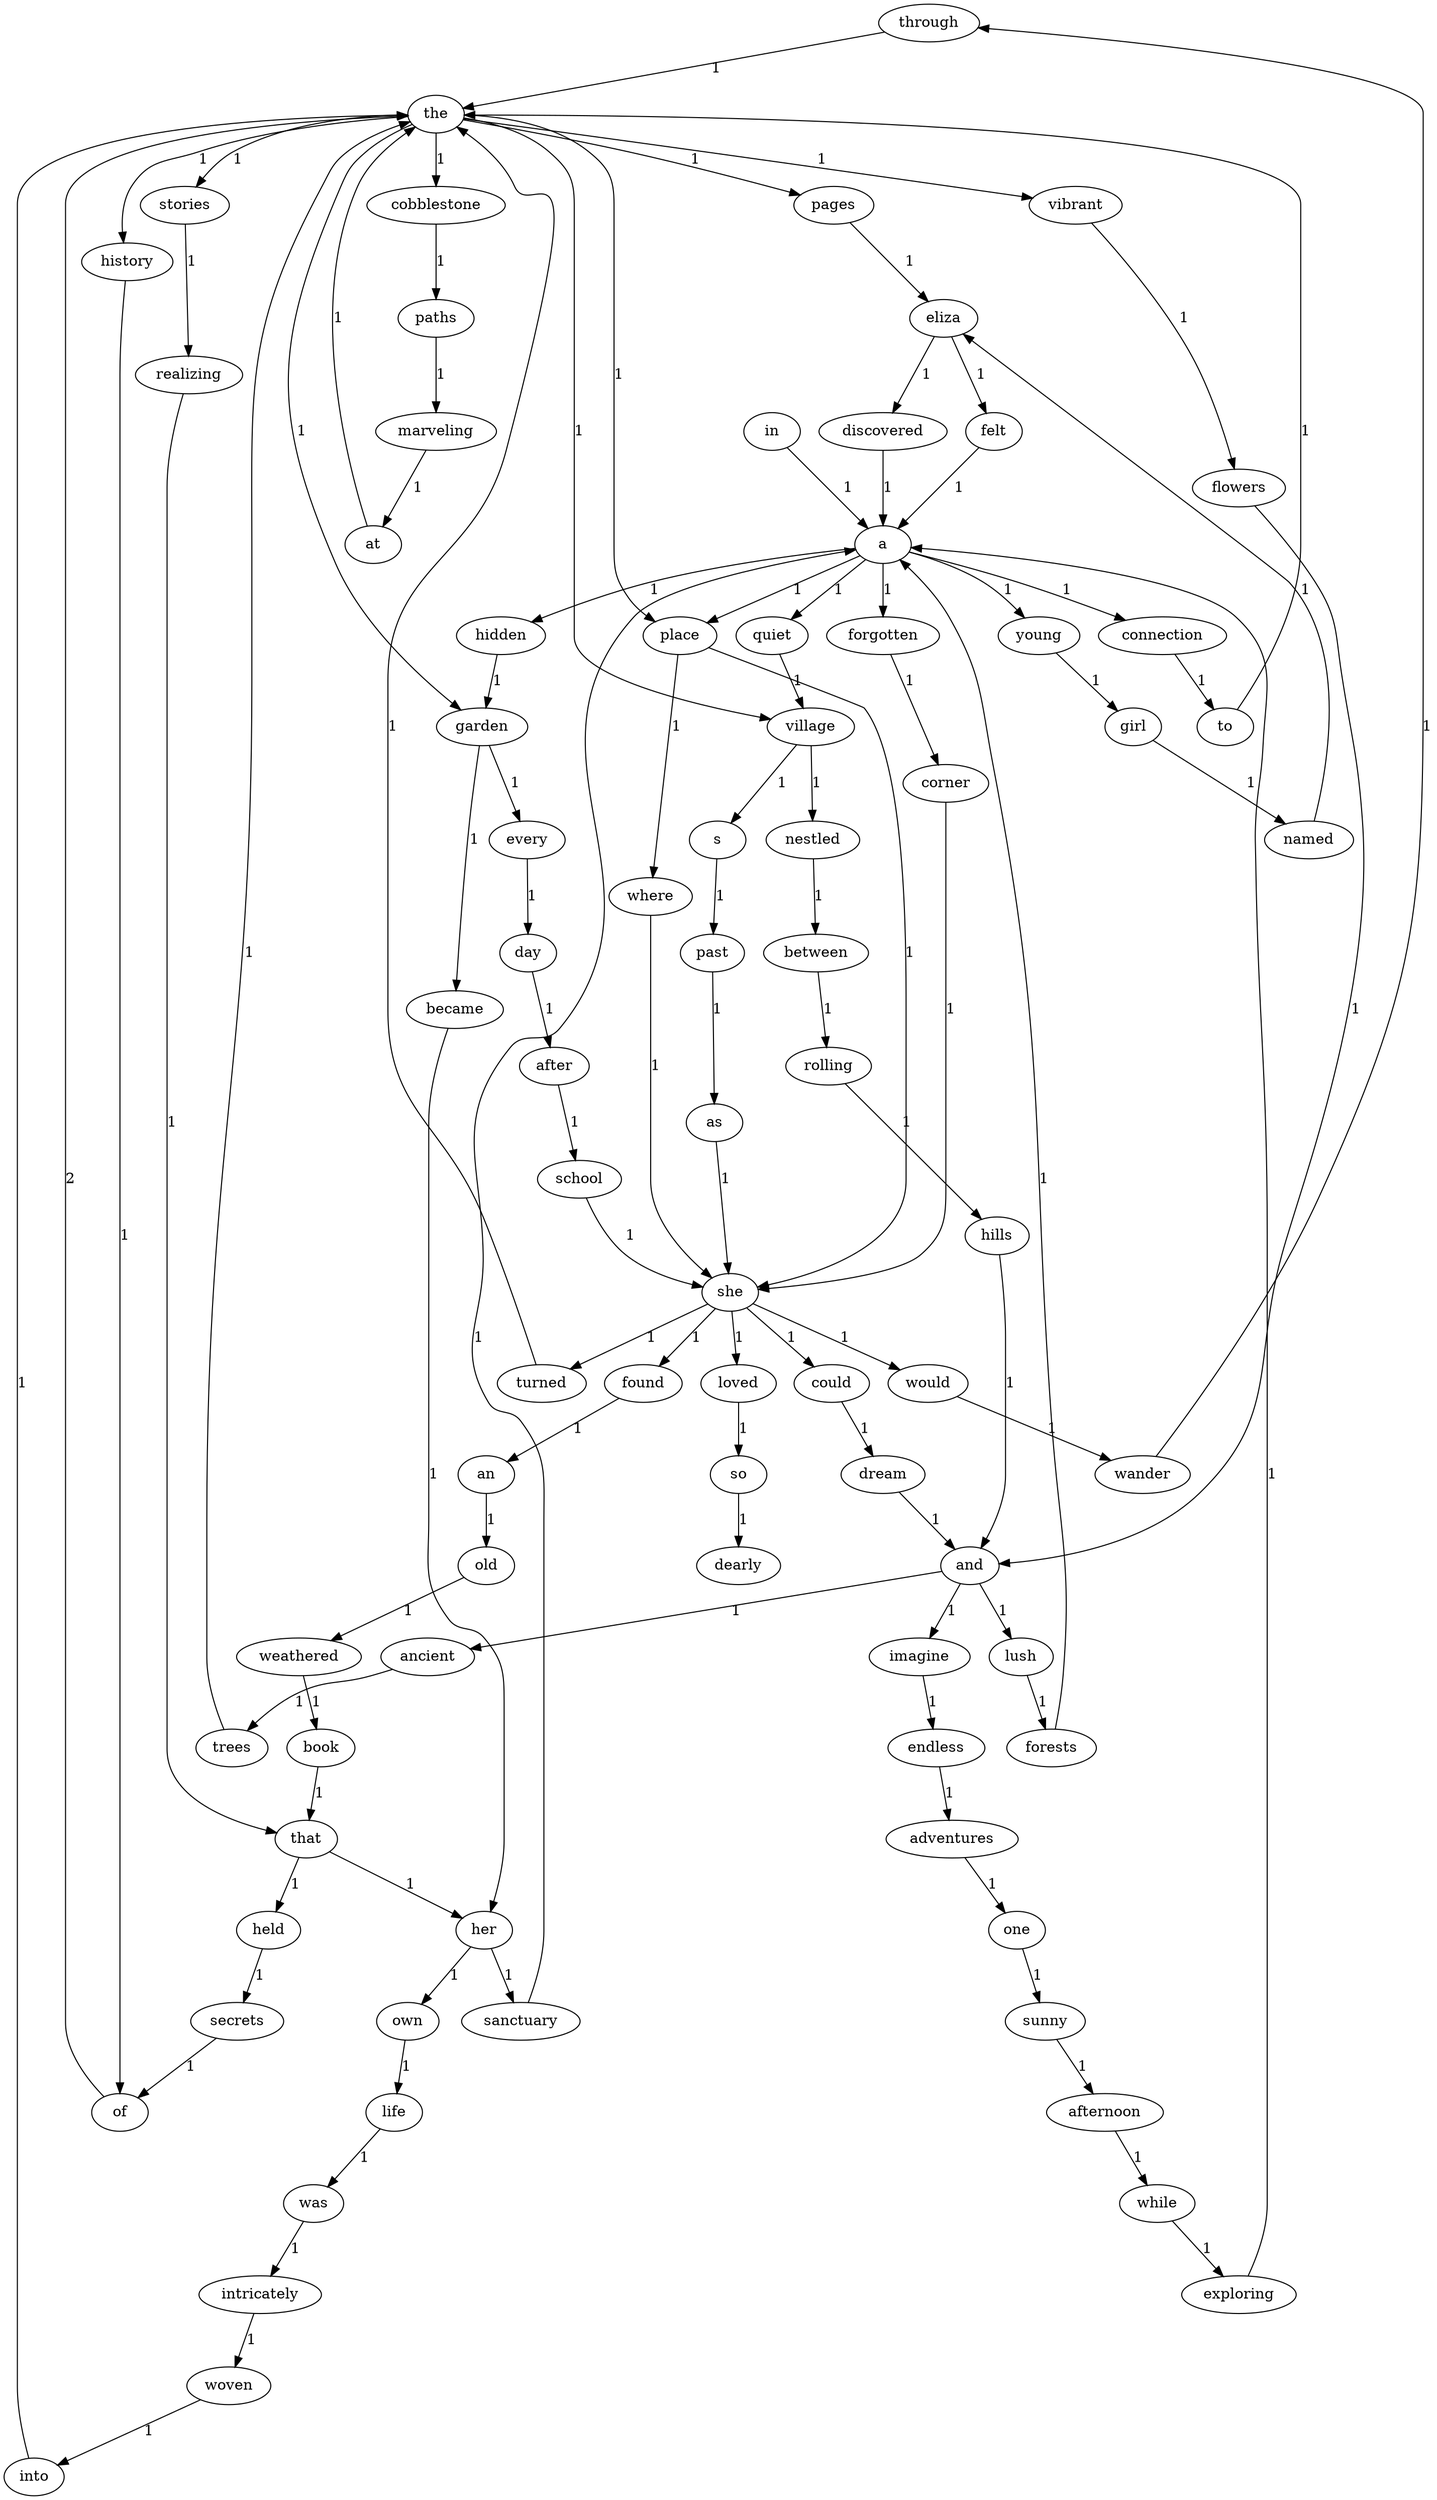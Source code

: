 digraph G {
    "through" -> "the" [label="1"];
    "named" -> "eliza" [label="1"];
    "held" -> "secrets" [label="1"];
    "woven" -> "into" [label="1"];
    "own" -> "life" [label="1"];
    "eliza" -> "discovered" [label="1"];
    "eliza" -> "felt" [label="1"];
    "while" -> "exploring" [label="1"];
    "trees" -> "the" [label="1"];
    "intricately" -> "woven" [label="1"];
    "that" -> "her" [label="1"];
    "that" -> "held" [label="1"];
    "pages" -> "eliza" [label="1"];
    "would" -> "wander" [label="1"];
    "her" -> "sanctuary" [label="1"];
    "her" -> "own" [label="1"];
    "corner" -> "she" [label="1"];
    "loved" -> "so" [label="1"];
    "school" -> "she" [label="1"];
    "forgotten" -> "corner" [label="1"];
    "marveling" -> "at" [label="1"];
    "connection" -> "to" [label="1"];
    "sunny" -> "afternoon" [label="1"];
    "day" -> "after" [label="1"];
    "between" -> "rolling" [label="1"];
    "adventures" -> "one" [label="1"];
    "vibrant" -> "flowers" [label="1"];
    "flowers" -> "and" [label="1"];
    "sanctuary" -> "a" [label="1"];
    "imagine" -> "endless" [label="1"];
    "in" -> "a" [label="1"];
    "old" -> "weathered" [label="1"];
    "past" -> "as" [label="1"];
    "felt" -> "a" [label="1"];
    "history" -> "of" [label="1"];
    "lush" -> "forests" [label="1"];
    "girl" -> "named" [label="1"];
    "ancient" -> "trees" [label="1"];
    "an" -> "old" [label="1"];
    "weathered" -> "book" [label="1"];
    "secrets" -> "of" [label="1"];
    "she" -> "found" [label="1"];
    "she" -> "would" [label="1"];
    "she" -> "turned" [label="1"];
    "she" -> "loved" [label="1"];
    "she" -> "could" [label="1"];
    "as" -> "she" [label="1"];
    "at" -> "the" [label="1"];
    "dream" -> "and" [label="1"];
    "wander" -> "through" [label="1"];
    "paths" -> "marveling" [label="1"];
    "hills" -> "and" [label="1"];
    "became" -> "her" [label="1"];
    "discovered" -> "a" [label="1"];
    "hidden" -> "garden" [label="1"];
    "turned" -> "the" [label="1"];
    "young" -> "girl" [label="1"];
    "book" -> "that" [label="1"];
    "endless" -> "adventures" [label="1"];
    "life" -> "was" [label="1"];
    "rolling" -> "hills" [label="1"];
    "into" -> "the" [label="1"];
    "found" -> "an" [label="1"];
    "cobblestone" -> "paths" [label="1"];
    "and" -> "imagine" [label="1"];
    "and" -> "lush" [label="1"];
    "and" -> "ancient" [label="1"];
    "of" -> "the" [label="2"];
    "where" -> "she" [label="1"];
    "quiet" -> "village" [label="1"];
    "after" -> "school" [label="1"];
    "place" -> "she" [label="1"];
    "place" -> "where" [label="1"];
    "village" -> "nestled" [label="1"];
    "village" -> "s" [label="1"];
    "so" -> "dearly" [label="1"];
    "every" -> "day" [label="1"];
    "a" -> "hidden" [label="1"];
    "a" -> "young" [label="1"];
    "a" -> "forgotten" [label="1"];
    "a" -> "connection" [label="1"];
    "a" -> "quiet" [label="1"];
    "a" -> "place" [label="1"];
    "nestled" -> "between" [label="1"];
    "stories" -> "realizing" [label="1"];
    "could" -> "dream" [label="1"];
    "one" -> "sunny" [label="1"];
    "was" -> "intricately" [label="1"];
    "realizing" -> "that" [label="1"];
    "forests" -> "a" [label="1"];
    "the" -> "vibrant" [label="1"];
    "the" -> "pages" [label="1"];
    "the" -> "stories" [label="1"];
    "the" -> "cobblestone" [label="1"];
    "the" -> "garden" [label="1"];
    "the" -> "history" [label="1"];
    "the" -> "place" [label="1"];
    "the" -> "village" [label="1"];
    "afternoon" -> "while" [label="1"];
    "exploring" -> "a" [label="1"];
    "s" -> "past" [label="1"];
    "garden" -> "became" [label="1"];
    "garden" -> "every" [label="1"];
    "to" -> "the" [label="1"];
}

